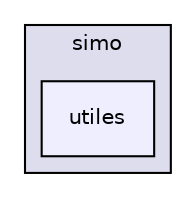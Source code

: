 digraph "core/include/simo/utiles" {
  compound=true
  node [ fontsize="10", fontname="Helvetica"];
  edge [ labelfontsize="10", labelfontname="Helvetica"];
  subgraph clusterdir_eb293059644a82a490cf75e36ed4597e {
    graph [ bgcolor="#ddddee", pencolor="black", label="simo" fontname="Helvetica", fontsize="10", URL="dir_eb293059644a82a490cf75e36ed4597e.html"]
  dir_2688bbf1abeb1f2f726826b473f24f65 [shape=box, label="utiles", style="filled", fillcolor="#eeeeff", pencolor="black", URL="dir_2688bbf1abeb1f2f726826b473f24f65.html"];
  }
}
